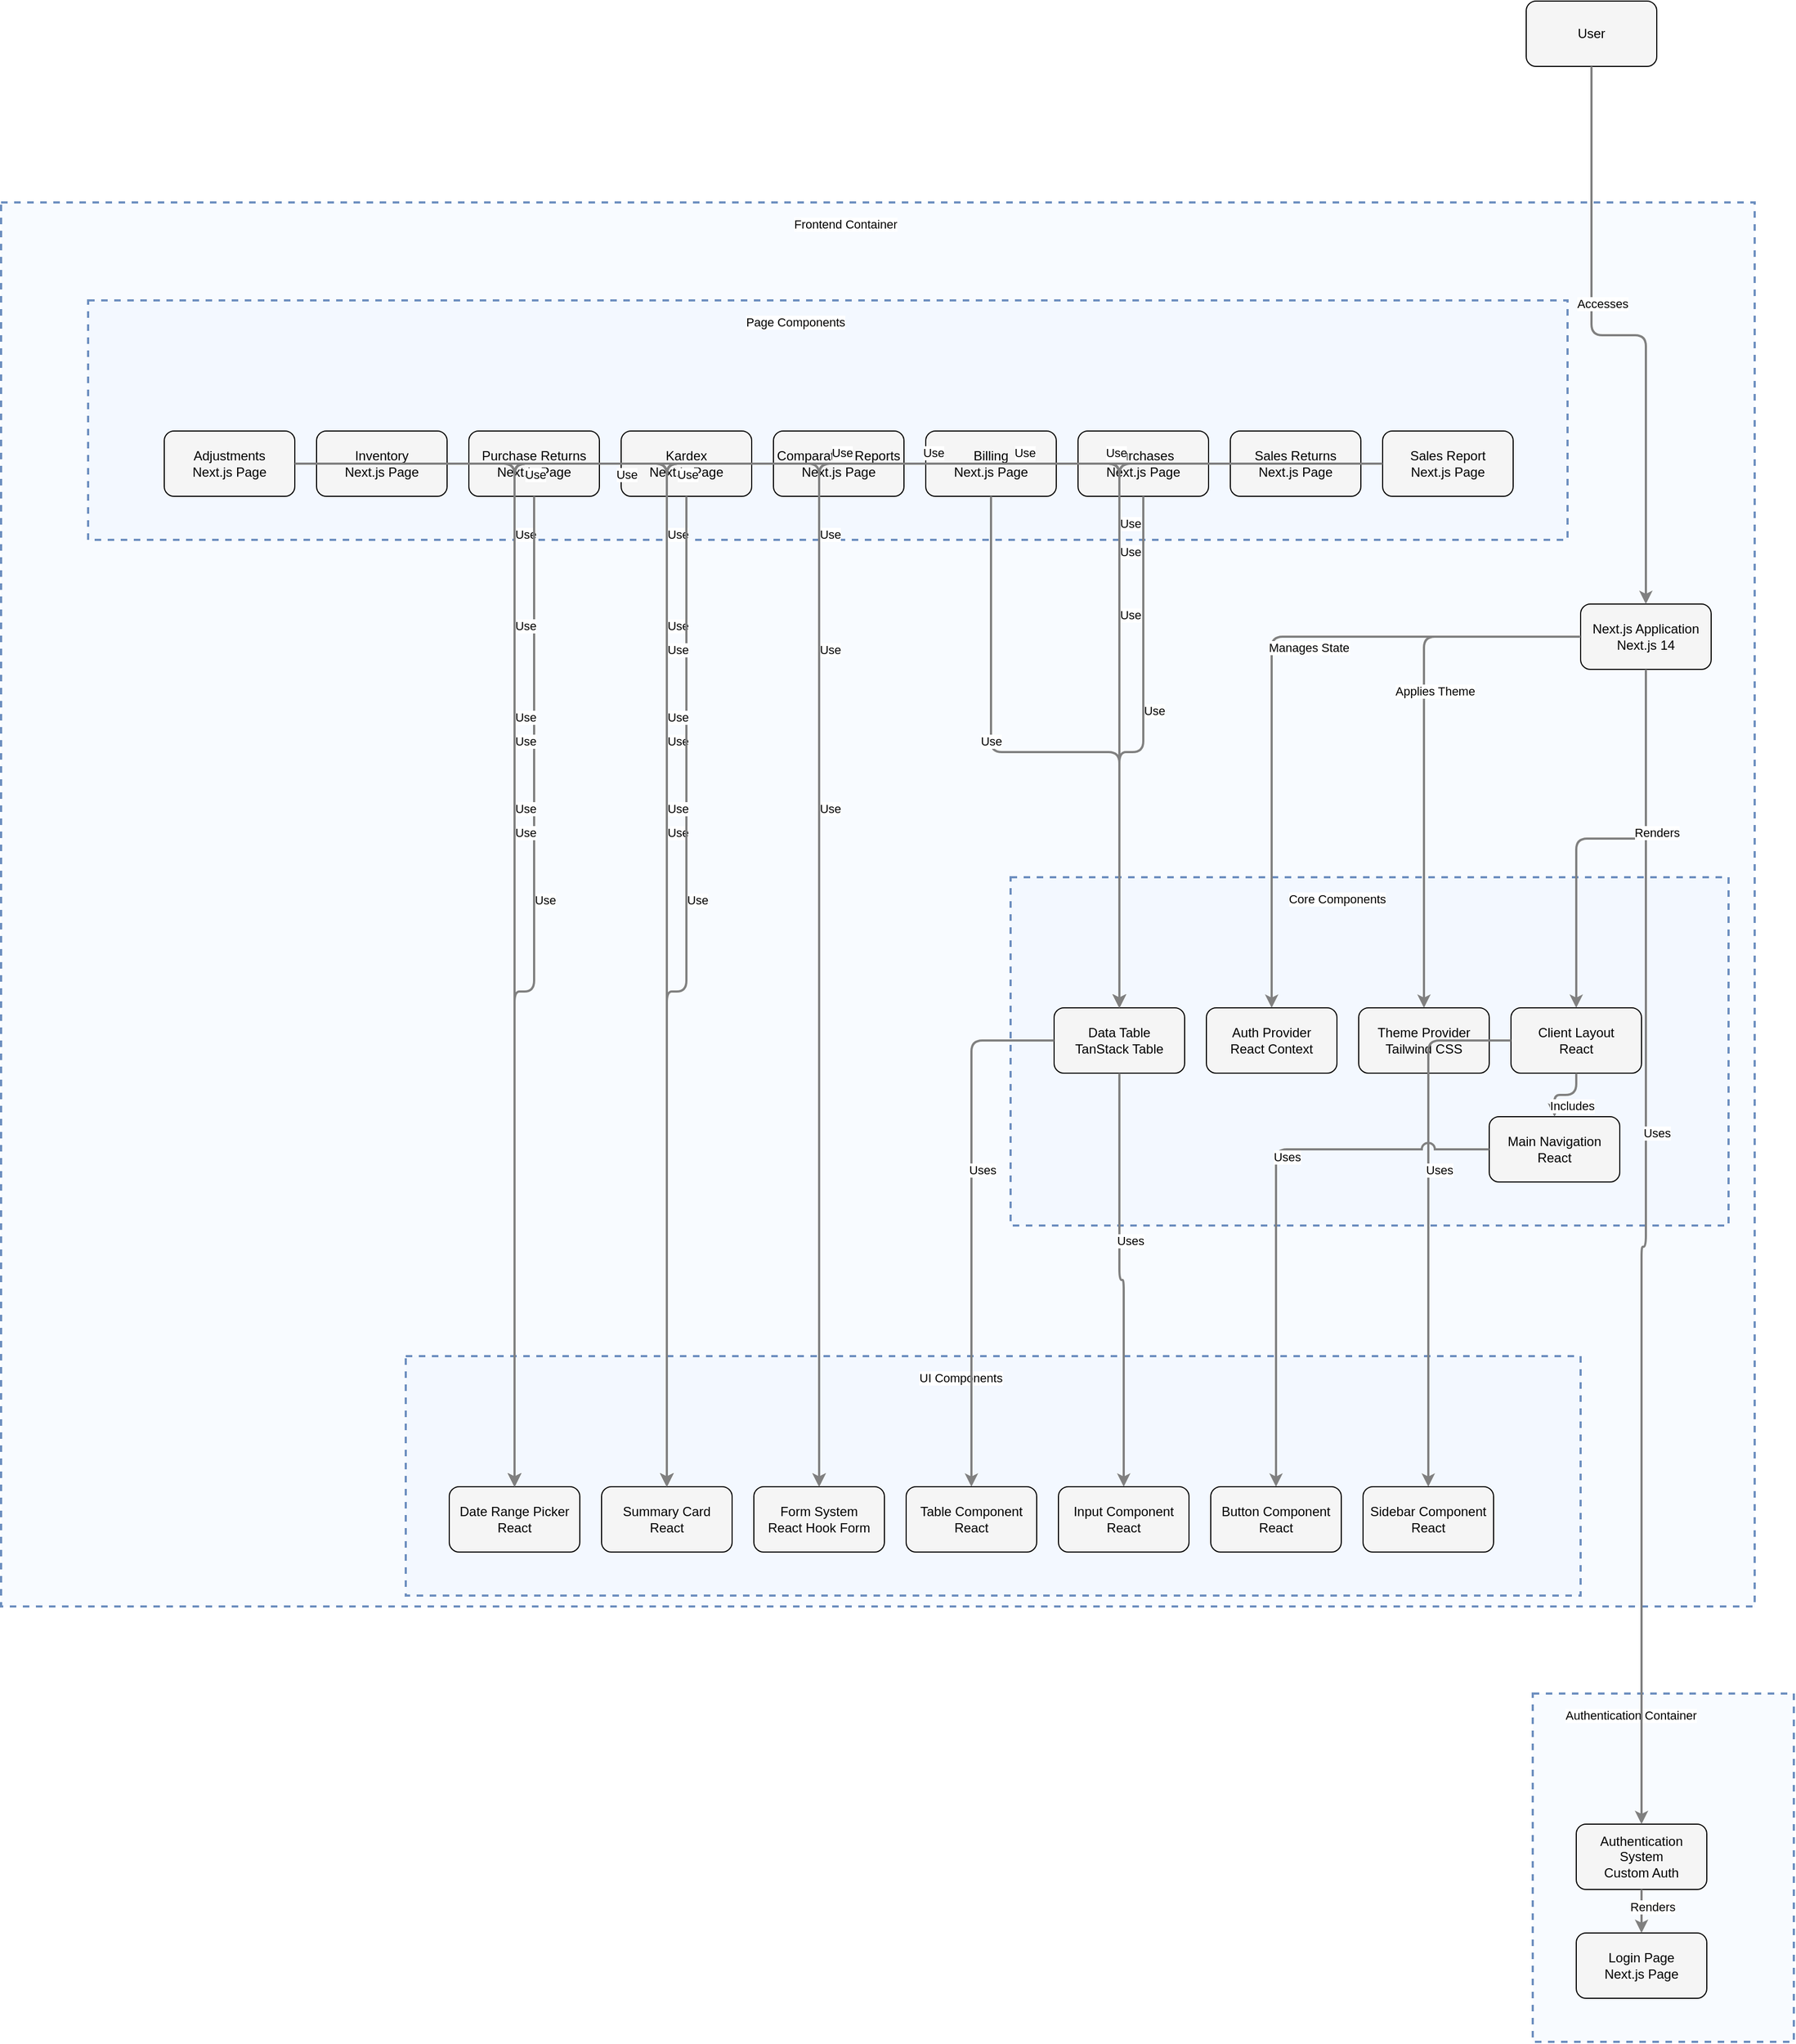 <?xml version="1.0" encoding="UTF-8"?>
      <mxfile version="14.6.5" type="device">
        <diagram id="codeviz-diagram" name="System Diagram">
          <mxGraphModel dx="1000" dy="1000" grid="1" gridSize="10" guides="1" tooltips="1" connect="1" arrows="1" fold="1" page="1" pageScale="1" pageWidth="1169" pageHeight="827" math="0" shadow="0">
            <root>
              <mxCell id="0"/>
              <mxCell id="1" parent="0"/>
              <mxCell id="subGraph2" value="" style="html=1;whiteSpace=wrap;container=1;fillColor=#dae8fc;strokeColor=#6c8ebf;dashed=1;fillOpacity=20;strokeWidth=2;containerType=none;recursiveResize=0;movable=1;resizable=1;autosize=0;dropTarget=0" vertex="1" parent="subGraph3">
                <mxGeometry x="80" y="90" width="1360" height="220" as="geometry"/>
              </mxCell>
              <mxCell id="subGraph2_label" value="Page Components" style="edgeLabel;html=1;align=center;verticalAlign=middle;resizable=0;labelBackgroundColor=white;spacing=5" vertex="1" parent="subGraph3">
                <mxGeometry x="88" y="98" width="1284" height="24" as="geometry"/>
              </mxCell>
<mxCell id="subGraph1" value="" style="html=1;whiteSpace=wrap;container=1;fillColor=#dae8fc;strokeColor=#6c8ebf;dashed=1;fillOpacity=20;strokeWidth=2;containerType=none;recursiveResize=0;movable=1;resizable=1;autosize=0;dropTarget=0" vertex="1" parent="subGraph3">
                <mxGeometry x="372" y="1060" width="1080" height="220" as="geometry"/>
              </mxCell>
              <mxCell id="subGraph1_label" value="UI Components" style="edgeLabel;html=1;align=center;verticalAlign=middle;resizable=0;labelBackgroundColor=white;spacing=5" vertex="1" parent="subGraph3">
                <mxGeometry x="380" y="1068" width="1004" height="24" as="geometry"/>
              </mxCell>
<mxCell id="subGraph0" value="" style="html=1;whiteSpace=wrap;container=1;fillColor=#dae8fc;strokeColor=#6c8ebf;dashed=1;fillOpacity=20;strokeWidth=2;containerType=none;recursiveResize=0;movable=1;resizable=1;autosize=0;dropTarget=0" vertex="1" parent="subGraph3">
                <mxGeometry x="928" y="620" width="660" height="320" as="geometry"/>
              </mxCell>
              <mxCell id="subGraph0_label" value="Core Components" style="edgeLabel;html=1;align=center;verticalAlign=middle;resizable=0;labelBackgroundColor=white;spacing=5" vertex="1" parent="subGraph3">
                <mxGeometry x="936" y="628" width="584" height="24" as="geometry"/>
              </mxCell>
<mxCell id="subGraph4" value="" style="html=1;whiteSpace=wrap;container=1;fillColor=#dae8fc;strokeColor=#6c8ebf;dashed=1;fillOpacity=20;strokeWidth=2;containerType=none;recursiveResize=0;movable=1;resizable=1;autosize=0;dropTarget=0" vertex="1" parent="1">
                <mxGeometry x="1470" y="1567" width="240" height="320" as="geometry"/>
              </mxCell>
              <mxCell id="subGraph4_label" value="Authentication Container" style="edgeLabel;html=1;align=center;verticalAlign=middle;resizable=0;labelBackgroundColor=white;spacing=5" vertex="1" parent="1">
                <mxGeometry x="1478" y="1575" width="164" height="24" as="geometry"/>
              </mxCell>
<mxCell id="subGraph3" value="" style="html=1;whiteSpace=wrap;container=1;fillColor=#dae8fc;strokeColor=#6c8ebf;dashed=1;fillOpacity=20;strokeWidth=2;containerType=none;recursiveResize=0;movable=1;resizable=1;autosize=0;dropTarget=0" vertex="1" parent="1">
                <mxGeometry x="62" y="197" width="1612" height="1290" as="geometry"/>
              </mxCell>
              <mxCell id="subGraph3_label" value="Frontend Container" style="edgeLabel;html=1;align=center;verticalAlign=middle;resizable=0;labelBackgroundColor=white;spacing=5" vertex="1" parent="1">
                <mxGeometry x="70" y="205" width="1536" height="24" as="geometry"/>
              </mxCell>
              <mxCell id="User" value="User" style="rounded=1;whiteSpace=wrap;html=1;fillColor=#f5f5f5" vertex="1" parent="1">
                    <mxGeometry x="1464" y="12" width="120" height="60" as="geometry"/>
                  </mxCell>
<mxCell id="NextApp" value="Next.js Application&lt;br&gt;Next.js 14" style="rounded=1;whiteSpace=wrap;html=1;fillColor=#f5f5f5" vertex="1" parent="subGraph3">
                    <mxGeometry x="1452" y="369" width="120" height="60" as="geometry"/>
                  </mxCell>
<mxCell id="AuthProvider" value="Auth Provider&lt;br&gt;React Context" style="rounded=1;whiteSpace=wrap;html=1;fillColor=#f5f5f5" vertex="1" parent="subGraph0">
                    <mxGeometry x="180" y="120" width="120" height="60" as="geometry"/>
                  </mxCell>
<mxCell id="ThemeProvider" value="Theme Provider&lt;br&gt;Tailwind CSS" style="rounded=1;whiteSpace=wrap;html=1;fillColor=#f5f5f5" vertex="1" parent="subGraph0">
                    <mxGeometry x="320" y="120" width="120" height="60" as="geometry"/>
                  </mxCell>
<mxCell id="ClientLayout" value="Client Layout&lt;br&gt;React" style="rounded=1;whiteSpace=wrap;html=1;fillColor=#f5f5f5" vertex="1" parent="subGraph0">
                    <mxGeometry x="460" y="120" width="120" height="60" as="geometry"/>
                  </mxCell>
<mxCell id="MainNav" value="Main Navigation&lt;br&gt;React" style="rounded=1;whiteSpace=wrap;html=1;fillColor=#f5f5f5" vertex="1" parent="subGraph0">
                    <mxGeometry x="440" y="220" width="120" height="60" as="geometry"/>
                  </mxCell>
<mxCell id="DataTable" value="Data Table&lt;br&gt;TanStack Table" style="rounded=1;whiteSpace=wrap;html=1;fillColor=#f5f5f5" vertex="1" parent="subGraph0">
                    <mxGeometry x="40" y="120" width="120" height="60" as="geometry"/>
                  </mxCell>
<mxCell id="Forms" value="Form System&lt;br&gt;React Hook Form" style="rounded=1;whiteSpace=wrap;html=1;fillColor=#f5f5f5" vertex="1" parent="subGraph1">
                    <mxGeometry x="320" y="120" width="120" height="60" as="geometry"/>
                  </mxCell>
<mxCell id="Table" value="Table Component&lt;br&gt;React" style="rounded=1;whiteSpace=wrap;html=1;fillColor=#f5f5f5" vertex="1" parent="subGraph1">
                    <mxGeometry x="460" y="120" width="120" height="60" as="geometry"/>
                  </mxCell>
<mxCell id="Button" value="Button Component&lt;br&gt;React" style="rounded=1;whiteSpace=wrap;html=1;fillColor=#f5f5f5" vertex="1" parent="subGraph1">
                    <mxGeometry x="740" y="120" width="120" height="60" as="geometry"/>
                  </mxCell>
<mxCell id="Input" value="Input Component&lt;br&gt;React" style="rounded=1;whiteSpace=wrap;html=1;fillColor=#f5f5f5" vertex="1" parent="subGraph1">
                    <mxGeometry x="600" y="120" width="120" height="60" as="geometry"/>
                  </mxCell>
<mxCell id="Sidebar" value="Sidebar Component&lt;br&gt;React" style="rounded=1;whiteSpace=wrap;html=1;fillColor=#f5f5f5" vertex="1" parent="subGraph1">
                    <mxGeometry x="880" y="120" width="120" height="60" as="geometry"/>
                  </mxCell>
<mxCell id="DateRangePicker" value="Date Range Picker&lt;br&gt;React" style="rounded=1;whiteSpace=wrap;html=1;fillColor=#f5f5f5" vertex="1" parent="subGraph1">
                    <mxGeometry x="40" y="120" width="120" height="60" as="geometry"/>
                  </mxCell>
<mxCell id="SummaryCard" value="Summary Card&lt;br&gt;React" style="rounded=1;whiteSpace=wrap;html=1;fillColor=#f5f5f5" vertex="1" parent="subGraph1">
                    <mxGeometry x="180" y="120" width="120" height="60" as="geometry"/>
                  </mxCell>
<mxCell id="SalesReport" value="Sales Report&lt;br&gt;Next.js Page" style="rounded=1;whiteSpace=wrap;html=1;fillColor=#f5f5f5" vertex="1" parent="subGraph2">
                    <mxGeometry x="1190" y="120" width="120" height="60" as="geometry"/>
                  </mxCell>
<mxCell id="SalesReturns" value="Sales Returns&lt;br&gt;Next.js Page" style="rounded=1;whiteSpace=wrap;html=1;fillColor=#f5f5f5" vertex="1" parent="subGraph2">
                    <mxGeometry x="1050" y="120" width="120" height="60" as="geometry"/>
                  </mxCell>
<mxCell id="Purchases" value="Purchases&lt;br&gt;Next.js Page" style="rounded=1;whiteSpace=wrap;html=1;fillColor=#f5f5f5" vertex="1" parent="subGraph2">
                    <mxGeometry x="910" y="120" width="120" height="60" as="geometry"/>
                  </mxCell>
<mxCell id="PurchaseReturns" value="Purchase Returns&lt;br&gt;Next.js Page" style="rounded=1;whiteSpace=wrap;html=1;fillColor=#f5f5f5" vertex="1" parent="subGraph2">
                    <mxGeometry x="350" y="120" width="120" height="60" as="geometry"/>
                  </mxCell>
<mxCell id="Inventory" value="Inventory&lt;br&gt;Next.js Page" style="rounded=1;whiteSpace=wrap;html=1;fillColor=#f5f5f5" vertex="1" parent="subGraph2">
                    <mxGeometry x="210" y="120" width="120" height="60" as="geometry"/>
                  </mxCell>
<mxCell id="Kardex" value="Kardex&lt;br&gt;Next.js Page" style="rounded=1;whiteSpace=wrap;html=1;fillColor=#f5f5f5" vertex="1" parent="subGraph2">
                    <mxGeometry x="490" y="120" width="120" height="60" as="geometry"/>
                  </mxCell>
<mxCell id="Adjustments" value="Adjustments&lt;br&gt;Next.js Page" style="rounded=1;whiteSpace=wrap;html=1;fillColor=#f5f5f5" vertex="1" parent="subGraph2">
                    <mxGeometry x="70" y="120" width="120" height="60" as="geometry"/>
                  </mxCell>
<mxCell id="Billing" value="Billing&lt;br&gt;Next.js Page" style="rounded=1;whiteSpace=wrap;html=1;fillColor=#f5f5f5" vertex="1" parent="subGraph2">
                    <mxGeometry x="770" y="120" width="120" height="60" as="geometry"/>
                  </mxCell>
<mxCell id="Comparative" value="Comparative Reports&lt;br&gt;Next.js Page" style="rounded=1;whiteSpace=wrap;html=1;fillColor=#f5f5f5" vertex="1" parent="subGraph2">
                    <mxGeometry x="630" y="120" width="120" height="60" as="geometry"/>
                  </mxCell>
<mxCell id="AuthSystem" value="Authentication System&lt;br&gt;Custom Auth" style="rounded=1;whiteSpace=wrap;html=1;fillColor=#f5f5f5" vertex="1" parent="subGraph4">
                    <mxGeometry x="40" y="120" width="120" height="60" as="geometry"/>
                  </mxCell>
<mxCell id="LoginPage" value="Login Page&lt;br&gt;Next.js Page" style="rounded=1;whiteSpace=wrap;html=1;fillColor=#f5f5f5" vertex="1" parent="subGraph4">
                    <mxGeometry x="40" y="220" width="120" height="60" as="geometry"/>
                  </mxCell>
              <mxCell id="edge-L_User_NextApp_0" style="edgeStyle=orthogonalEdgeStyle;rounded=1;orthogonalLoop=1;jettySize=auto;html=1;strokeColor=#808080;strokeWidth=2;jumpStyle=arc;jumpSize=10;spacing=15;labelBackgroundColor=white;labelBorderColor=none" edge="1" parent="1" source="User" target="NextApp">
                  <mxGeometry relative="1" as="geometry"/>
                </mxCell>
                <mxCell id="edge-L_User_NextApp_0_label" value="Accesses" style="edgeLabel;html=1;align=center;verticalAlign=middle;resizable=0;points=[];" vertex="1" connectable="0" parent="edge-L_User_NextApp_0">
                  <mxGeometry x="-0.2" y="10" relative="1" as="geometry">
                    <mxPoint as="offset"/>
                  </mxGeometry>
                </mxCell>
<mxCell id="edge-L_NextApp_AuthSystem_1" style="edgeStyle=orthogonalEdgeStyle;rounded=1;orthogonalLoop=1;jettySize=auto;html=1;strokeColor=#808080;strokeWidth=2;jumpStyle=arc;jumpSize=10;spacing=15;labelBackgroundColor=white;labelBorderColor=none" edge="1" parent="1" source="NextApp" target="AuthSystem">
                  <mxGeometry relative="1" as="geometry"/>
                </mxCell>
                <mxCell id="edge-L_NextApp_AuthSystem_1_label" value="Uses" style="edgeLabel;html=1;align=center;verticalAlign=middle;resizable=0;points=[];" vertex="1" connectable="0" parent="edge-L_NextApp_AuthSystem_1">
                  <mxGeometry x="-0.2" y="10" relative="1" as="geometry">
                    <mxPoint as="offset"/>
                  </mxGeometry>
                </mxCell>
<mxCell id="edge-L_AuthSystem_LoginPage_2" style="edgeStyle=orthogonalEdgeStyle;rounded=1;orthogonalLoop=1;jettySize=auto;html=1;strokeColor=#808080;strokeWidth=2;jumpStyle=arc;jumpSize=10;spacing=15;labelBackgroundColor=white;labelBorderColor=none" edge="1" parent="1" source="AuthSystem" target="LoginPage">
                  <mxGeometry relative="1" as="geometry"/>
                </mxCell>
                <mxCell id="edge-L_AuthSystem_LoginPage_2_label" value="Renders" style="edgeLabel;html=1;align=center;verticalAlign=middle;resizable=0;points=[];" vertex="1" connectable="0" parent="edge-L_AuthSystem_LoginPage_2">
                  <mxGeometry x="-0.2" y="10" relative="1" as="geometry">
                    <mxPoint as="offset"/>
                  </mxGeometry>
                </mxCell>
<mxCell id="edge-L_NextApp_AuthProvider_3" style="edgeStyle=orthogonalEdgeStyle;rounded=1;orthogonalLoop=1;jettySize=auto;html=1;strokeColor=#808080;strokeWidth=2;jumpStyle=arc;jumpSize=10;spacing=15;labelBackgroundColor=white;labelBorderColor=none" edge="1" parent="1" source="NextApp" target="AuthProvider">
                  <mxGeometry relative="1" as="geometry"/>
                </mxCell>
                <mxCell id="edge-L_NextApp_AuthProvider_3_label" value="Manages State" style="edgeLabel;html=1;align=center;verticalAlign=middle;resizable=0;points=[];" vertex="1" connectable="0" parent="edge-L_NextApp_AuthProvider_3">
                  <mxGeometry x="-0.2" y="10" relative="1" as="geometry">
                    <mxPoint as="offset"/>
                  </mxGeometry>
                </mxCell>
<mxCell id="edge-L_NextApp_ThemeProvider_4" style="edgeStyle=orthogonalEdgeStyle;rounded=1;orthogonalLoop=1;jettySize=auto;html=1;strokeColor=#808080;strokeWidth=2;jumpStyle=arc;jumpSize=10;spacing=15;labelBackgroundColor=white;labelBorderColor=none" edge="1" parent="1" source="NextApp" target="ThemeProvider">
                  <mxGeometry relative="1" as="geometry"/>
                </mxCell>
                <mxCell id="edge-L_NextApp_ThemeProvider_4_label" value="Applies Theme" style="edgeLabel;html=1;align=center;verticalAlign=middle;resizable=0;points=[];" vertex="1" connectable="0" parent="edge-L_NextApp_ThemeProvider_4">
                  <mxGeometry x="-0.2" y="10" relative="1" as="geometry">
                    <mxPoint as="offset"/>
                  </mxGeometry>
                </mxCell>
<mxCell id="edge-L_NextApp_ClientLayout_5" style="edgeStyle=orthogonalEdgeStyle;rounded=1;orthogonalLoop=1;jettySize=auto;html=1;strokeColor=#808080;strokeWidth=2;jumpStyle=arc;jumpSize=10;spacing=15;labelBackgroundColor=white;labelBorderColor=none" edge="1" parent="1" source="NextApp" target="ClientLayout">
                  <mxGeometry relative="1" as="geometry"/>
                </mxCell>
                <mxCell id="edge-L_NextApp_ClientLayout_5_label" value="Renders" style="edgeLabel;html=1;align=center;verticalAlign=middle;resizable=0;points=[];" vertex="1" connectable="0" parent="edge-L_NextApp_ClientLayout_5">
                  <mxGeometry x="-0.2" y="10" relative="1" as="geometry">
                    <mxPoint as="offset"/>
                  </mxGeometry>
                </mxCell>
<mxCell id="edge-L_ClientLayout_MainNav_6" style="edgeStyle=orthogonalEdgeStyle;rounded=1;orthogonalLoop=1;jettySize=auto;html=1;strokeColor=#808080;strokeWidth=2;jumpStyle=arc;jumpSize=10;spacing=15;labelBackgroundColor=white;labelBorderColor=none" edge="1" parent="1" source="ClientLayout" target="MainNav">
                  <mxGeometry relative="1" as="geometry"/>
                </mxCell>
                <mxCell id="edge-L_ClientLayout_MainNav_6_label" value="Includes" style="edgeLabel;html=1;align=center;verticalAlign=middle;resizable=0;points=[];" vertex="1" connectable="0" parent="edge-L_ClientLayout_MainNav_6">
                  <mxGeometry x="-0.2" y="10" relative="1" as="geometry">
                    <mxPoint as="offset"/>
                  </mxGeometry>
                </mxCell>
<mxCell id="edge-L_ClientLayout_Sidebar_7" style="edgeStyle=orthogonalEdgeStyle;rounded=1;orthogonalLoop=1;jettySize=auto;html=1;strokeColor=#808080;strokeWidth=2;jumpStyle=arc;jumpSize=10;spacing=15;labelBackgroundColor=white;labelBorderColor=none" edge="1" parent="1" source="ClientLayout" target="Sidebar">
                  <mxGeometry relative="1" as="geometry"/>
                </mxCell>
                <mxCell id="edge-L_ClientLayout_Sidebar_7_label" value="Uses" style="edgeLabel;html=1;align=center;verticalAlign=middle;resizable=0;points=[];" vertex="1" connectable="0" parent="edge-L_ClientLayout_Sidebar_7">
                  <mxGeometry x="-0.2" y="10" relative="1" as="geometry">
                    <mxPoint as="offset"/>
                  </mxGeometry>
                </mxCell>
<mxCell id="edge-L_MainNav_Button_8" style="edgeStyle=orthogonalEdgeStyle;rounded=1;orthogonalLoop=1;jettySize=auto;html=1;strokeColor=#808080;strokeWidth=2;jumpStyle=arc;jumpSize=10;spacing=15;labelBackgroundColor=white;labelBorderColor=none" edge="1" parent="1" source="MainNav" target="Button">
                  <mxGeometry relative="1" as="geometry"/>
                </mxCell>
                <mxCell id="edge-L_MainNav_Button_8_label" value="Uses" style="edgeLabel;html=1;align=center;verticalAlign=middle;resizable=0;points=[];" vertex="1" connectable="0" parent="edge-L_MainNav_Button_8">
                  <mxGeometry x="-0.2" y="10" relative="1" as="geometry">
                    <mxPoint as="offset"/>
                  </mxGeometry>
                </mxCell>
<mxCell id="edge-L_DataTable_Table_9" style="edgeStyle=orthogonalEdgeStyle;rounded=1;orthogonalLoop=1;jettySize=auto;html=1;strokeColor=#808080;strokeWidth=2;jumpStyle=arc;jumpSize=10;spacing=15;labelBackgroundColor=white;labelBorderColor=none" edge="1" parent="1" source="DataTable" target="Table">
                  <mxGeometry relative="1" as="geometry"/>
                </mxCell>
                <mxCell id="edge-L_DataTable_Table_9_label" value="Uses" style="edgeLabel;html=1;align=center;verticalAlign=middle;resizable=0;points=[];" vertex="1" connectable="0" parent="edge-L_DataTable_Table_9">
                  <mxGeometry x="-0.2" y="10" relative="1" as="geometry">
                    <mxPoint as="offset"/>
                  </mxGeometry>
                </mxCell>
<mxCell id="edge-L_DataTable_Input_10" style="edgeStyle=orthogonalEdgeStyle;rounded=1;orthogonalLoop=1;jettySize=auto;html=1;strokeColor=#808080;strokeWidth=2;jumpStyle=arc;jumpSize=10;spacing=15;labelBackgroundColor=white;labelBorderColor=none" edge="1" parent="1" source="DataTable" target="Input">
                  <mxGeometry relative="1" as="geometry"/>
                </mxCell>
                <mxCell id="edge-L_DataTable_Input_10_label" value="Uses" style="edgeLabel;html=1;align=center;verticalAlign=middle;resizable=0;points=[];" vertex="1" connectable="0" parent="edge-L_DataTable_Input_10">
                  <mxGeometry x="-0.2" y="10" relative="1" as="geometry">
                    <mxPoint as="offset"/>
                  </mxGeometry>
                </mxCell>
<mxCell id="edge-L_SalesReport_DataTable_11" style="edgeStyle=orthogonalEdgeStyle;rounded=1;orthogonalLoop=1;jettySize=auto;html=1;strokeColor=#808080;strokeWidth=2;jumpStyle=arc;jumpSize=10;spacing=15;labelBackgroundColor=white;labelBorderColor=none" edge="1" parent="1" source="SalesReport" target="DataTable">
                  <mxGeometry relative="1" as="geometry"/>
                </mxCell>
                <mxCell id="edge-L_SalesReport_DataTable_11_label" value="Use" style="edgeLabel;html=1;align=center;verticalAlign=middle;resizable=0;points=[];" vertex="1" connectable="0" parent="edge-L_SalesReport_DataTable_11">
                  <mxGeometry x="-0.2" y="10" relative="1" as="geometry">
                    <mxPoint as="offset"/>
                  </mxGeometry>
                </mxCell>
<mxCell id="edge-L_SalesReturns_DataTable_12" style="edgeStyle=orthogonalEdgeStyle;rounded=1;orthogonalLoop=1;jettySize=auto;html=1;strokeColor=#808080;strokeWidth=2;jumpStyle=arc;jumpSize=10;spacing=15;labelBackgroundColor=white;labelBorderColor=none" edge="1" parent="1" source="SalesReturns" target="DataTable">
                  <mxGeometry relative="1" as="geometry"/>
                </mxCell>
                <mxCell id="edge-L_SalesReturns_DataTable_12_label" value="Use" style="edgeLabel;html=1;align=center;verticalAlign=middle;resizable=0;points=[];" vertex="1" connectable="0" parent="edge-L_SalesReturns_DataTable_12">
                  <mxGeometry x="-0.2" y="10" relative="1" as="geometry">
                    <mxPoint as="offset"/>
                  </mxGeometry>
                </mxCell>
<mxCell id="edge-L_Purchases_DataTable_13" style="edgeStyle=orthogonalEdgeStyle;rounded=1;orthogonalLoop=1;jettySize=auto;html=1;strokeColor=#808080;strokeWidth=2;jumpStyle=arc;jumpSize=10;spacing=15;labelBackgroundColor=white;labelBorderColor=none" edge="1" parent="1" source="Purchases" target="DataTable">
                  <mxGeometry relative="1" as="geometry"/>
                </mxCell>
                <mxCell id="edge-L_Purchases_DataTable_13_label" value="Use" style="edgeLabel;html=1;align=center;verticalAlign=middle;resizable=0;points=[];" vertex="1" connectable="0" parent="edge-L_Purchases_DataTable_13">
                  <mxGeometry x="-0.2" y="10" relative="1" as="geometry">
                    <mxPoint as="offset"/>
                  </mxGeometry>
                </mxCell>
<mxCell id="edge-L_PurchaseReturns_DataTable_14" style="edgeStyle=orthogonalEdgeStyle;rounded=1;orthogonalLoop=1;jettySize=auto;html=1;strokeColor=#808080;strokeWidth=2;jumpStyle=arc;jumpSize=10;spacing=15;labelBackgroundColor=white;labelBorderColor=none" edge="1" parent="1" source="PurchaseReturns" target="DataTable">
                  <mxGeometry relative="1" as="geometry"/>
                </mxCell>
                <mxCell id="edge-L_PurchaseReturns_DataTable_14_label" value="Use" style="edgeLabel;html=1;align=center;verticalAlign=middle;resizable=0;points=[];" vertex="1" connectable="0" parent="edge-L_PurchaseReturns_DataTable_14">
                  <mxGeometry x="-0.2" y="10" relative="1" as="geometry">
                    <mxPoint as="offset"/>
                  </mxGeometry>
                </mxCell>
<mxCell id="edge-L_Inventory_DataTable_15" style="edgeStyle=orthogonalEdgeStyle;rounded=1;orthogonalLoop=1;jettySize=auto;html=1;strokeColor=#808080;strokeWidth=2;jumpStyle=arc;jumpSize=10;spacing=15;labelBackgroundColor=white;labelBorderColor=none" edge="1" parent="1" source="Inventory" target="DataTable">
                  <mxGeometry relative="1" as="geometry"/>
                </mxCell>
                <mxCell id="edge-L_Inventory_DataTable_15_label" value="Use" style="edgeLabel;html=1;align=center;verticalAlign=middle;resizable=0;points=[];" vertex="1" connectable="0" parent="edge-L_Inventory_DataTable_15">
                  <mxGeometry x="-0.2" y="10" relative="1" as="geometry">
                    <mxPoint as="offset"/>
                  </mxGeometry>
                </mxCell>
<mxCell id="edge-L_Kardex_DataTable_16" style="edgeStyle=orthogonalEdgeStyle;rounded=1;orthogonalLoop=1;jettySize=auto;html=1;strokeColor=#808080;strokeWidth=2;jumpStyle=arc;jumpSize=10;spacing=15;labelBackgroundColor=white;labelBorderColor=none" edge="1" parent="1" source="Kardex" target="DataTable">
                  <mxGeometry relative="1" as="geometry"/>
                </mxCell>
                <mxCell id="edge-L_Kardex_DataTable_16_label" value="Use" style="edgeLabel;html=1;align=center;verticalAlign=middle;resizable=0;points=[];" vertex="1" connectable="0" parent="edge-L_Kardex_DataTable_16">
                  <mxGeometry x="-0.2" y="10" relative="1" as="geometry">
                    <mxPoint as="offset"/>
                  </mxGeometry>
                </mxCell>
<mxCell id="edge-L_Adjustments_DataTable_17" style="edgeStyle=orthogonalEdgeStyle;rounded=1;orthogonalLoop=1;jettySize=auto;html=1;strokeColor=#808080;strokeWidth=2;jumpStyle=arc;jumpSize=10;spacing=15;labelBackgroundColor=white;labelBorderColor=none" edge="1" parent="1" source="Adjustments" target="DataTable">
                  <mxGeometry relative="1" as="geometry"/>
                </mxCell>
                <mxCell id="edge-L_Adjustments_DataTable_17_label" value="Use" style="edgeLabel;html=1;align=center;verticalAlign=middle;resizable=0;points=[];" vertex="1" connectable="0" parent="edge-L_Adjustments_DataTable_17">
                  <mxGeometry x="-0.2" y="10" relative="1" as="geometry">
                    <mxPoint as="offset"/>
                  </mxGeometry>
                </mxCell>
<mxCell id="edge-L_Billing_DataTable_18" style="edgeStyle=orthogonalEdgeStyle;rounded=1;orthogonalLoop=1;jettySize=auto;html=1;strokeColor=#808080;strokeWidth=2;jumpStyle=arc;jumpSize=10;spacing=15;labelBackgroundColor=white;labelBorderColor=none" edge="1" parent="1" source="Billing" target="DataTable">
                  <mxGeometry relative="1" as="geometry"/>
                </mxCell>
                <mxCell id="edge-L_Billing_DataTable_18_label" value="Use" style="edgeLabel;html=1;align=center;verticalAlign=middle;resizable=0;points=[];" vertex="1" connectable="0" parent="edge-L_Billing_DataTable_18">
                  <mxGeometry x="-0.2" y="10" relative="1" as="geometry">
                    <mxPoint as="offset"/>
                  </mxGeometry>
                </mxCell>
<mxCell id="edge-L_Comparative_DataTable_19" style="edgeStyle=orthogonalEdgeStyle;rounded=1;orthogonalLoop=1;jettySize=auto;html=1;strokeColor=#808080;strokeWidth=2;jumpStyle=arc;jumpSize=10;spacing=15;labelBackgroundColor=white;labelBorderColor=none" edge="1" parent="1" source="Comparative" target="DataTable">
                  <mxGeometry relative="1" as="geometry"/>
                </mxCell>
                <mxCell id="edge-L_Comparative_DataTable_19_label" value="Use" style="edgeLabel;html=1;align=center;verticalAlign=middle;resizable=0;points=[];" vertex="1" connectable="0" parent="edge-L_Comparative_DataTable_19">
                  <mxGeometry x="-0.2" y="10" relative="1" as="geometry">
                    <mxPoint as="offset"/>
                  </mxGeometry>
                </mxCell>
<mxCell id="edge-L_SalesReport_DateRangePicker_20" style="edgeStyle=orthogonalEdgeStyle;rounded=1;orthogonalLoop=1;jettySize=auto;html=1;strokeColor=#808080;strokeWidth=2;jumpStyle=arc;jumpSize=10;spacing=15;labelBackgroundColor=white;labelBorderColor=none" edge="1" parent="1" source="SalesReport" target="DateRangePicker">
                  <mxGeometry relative="1" as="geometry"/>
                </mxCell>
                <mxCell id="edge-L_SalesReport_DateRangePicker_20_label" value="Use" style="edgeLabel;html=1;align=center;verticalAlign=middle;resizable=0;points=[];" vertex="1" connectable="0" parent="edge-L_SalesReport_DateRangePicker_20">
                  <mxGeometry x="-0.2" y="10" relative="1" as="geometry">
                    <mxPoint as="offset"/>
                  </mxGeometry>
                </mxCell>
<mxCell id="edge-L_SalesReturns_DateRangePicker_21" style="edgeStyle=orthogonalEdgeStyle;rounded=1;orthogonalLoop=1;jettySize=auto;html=1;strokeColor=#808080;strokeWidth=2;jumpStyle=arc;jumpSize=10;spacing=15;labelBackgroundColor=white;labelBorderColor=none" edge="1" parent="1" source="SalesReturns" target="DateRangePicker">
                  <mxGeometry relative="1" as="geometry"/>
                </mxCell>
                <mxCell id="edge-L_SalesReturns_DateRangePicker_21_label" value="Use" style="edgeLabel;html=1;align=center;verticalAlign=middle;resizable=0;points=[];" vertex="1" connectable="0" parent="edge-L_SalesReturns_DateRangePicker_21">
                  <mxGeometry x="-0.2" y="10" relative="1" as="geometry">
                    <mxPoint as="offset"/>
                  </mxGeometry>
                </mxCell>
<mxCell id="edge-L_Purchases_DateRangePicker_22" style="edgeStyle=orthogonalEdgeStyle;rounded=1;orthogonalLoop=1;jettySize=auto;html=1;strokeColor=#808080;strokeWidth=2;jumpStyle=arc;jumpSize=10;spacing=15;labelBackgroundColor=white;labelBorderColor=none" edge="1" parent="1" source="Purchases" target="DateRangePicker">
                  <mxGeometry relative="1" as="geometry"/>
                </mxCell>
                <mxCell id="edge-L_Purchases_DateRangePicker_22_label" value="Use" style="edgeLabel;html=1;align=center;verticalAlign=middle;resizable=0;points=[];" vertex="1" connectable="0" parent="edge-L_Purchases_DateRangePicker_22">
                  <mxGeometry x="-0.2" y="10" relative="1" as="geometry">
                    <mxPoint as="offset"/>
                  </mxGeometry>
                </mxCell>
<mxCell id="edge-L_PurchaseReturns_DateRangePicker_23" style="edgeStyle=orthogonalEdgeStyle;rounded=1;orthogonalLoop=1;jettySize=auto;html=1;strokeColor=#808080;strokeWidth=2;jumpStyle=arc;jumpSize=10;spacing=15;labelBackgroundColor=white;labelBorderColor=none" edge="1" parent="1" source="PurchaseReturns" target="DateRangePicker">
                  <mxGeometry relative="1" as="geometry"/>
                </mxCell>
                <mxCell id="edge-L_PurchaseReturns_DateRangePicker_23_label" value="Use" style="edgeLabel;html=1;align=center;verticalAlign=middle;resizable=0;points=[];" vertex="1" connectable="0" parent="edge-L_PurchaseReturns_DateRangePicker_23">
                  <mxGeometry x="-0.2" y="10" relative="1" as="geometry">
                    <mxPoint as="offset"/>
                  </mxGeometry>
                </mxCell>
<mxCell id="edge-L_Inventory_DateRangePicker_24" style="edgeStyle=orthogonalEdgeStyle;rounded=1;orthogonalLoop=1;jettySize=auto;html=1;strokeColor=#808080;strokeWidth=2;jumpStyle=arc;jumpSize=10;spacing=15;labelBackgroundColor=white;labelBorderColor=none" edge="1" parent="1" source="Inventory" target="DateRangePicker">
                  <mxGeometry relative="1" as="geometry"/>
                </mxCell>
                <mxCell id="edge-L_Inventory_DateRangePicker_24_label" value="Use" style="edgeLabel;html=1;align=center;verticalAlign=middle;resizable=0;points=[];" vertex="1" connectable="0" parent="edge-L_Inventory_DateRangePicker_24">
                  <mxGeometry x="-0.2" y="10" relative="1" as="geometry">
                    <mxPoint as="offset"/>
                  </mxGeometry>
                </mxCell>
<mxCell id="edge-L_Kardex_DateRangePicker_25" style="edgeStyle=orthogonalEdgeStyle;rounded=1;orthogonalLoop=1;jettySize=auto;html=1;strokeColor=#808080;strokeWidth=2;jumpStyle=arc;jumpSize=10;spacing=15;labelBackgroundColor=white;labelBorderColor=none" edge="1" parent="1" source="Kardex" target="DateRangePicker">
                  <mxGeometry relative="1" as="geometry"/>
                </mxCell>
                <mxCell id="edge-L_Kardex_DateRangePicker_25_label" value="Use" style="edgeLabel;html=1;align=center;verticalAlign=middle;resizable=0;points=[];" vertex="1" connectable="0" parent="edge-L_Kardex_DateRangePicker_25">
                  <mxGeometry x="-0.2" y="10" relative="1" as="geometry">
                    <mxPoint as="offset"/>
                  </mxGeometry>
                </mxCell>
<mxCell id="edge-L_Adjustments_DateRangePicker_26" style="edgeStyle=orthogonalEdgeStyle;rounded=1;orthogonalLoop=1;jettySize=auto;html=1;strokeColor=#808080;strokeWidth=2;jumpStyle=arc;jumpSize=10;spacing=15;labelBackgroundColor=white;labelBorderColor=none" edge="1" parent="1" source="Adjustments" target="DateRangePicker">
                  <mxGeometry relative="1" as="geometry"/>
                </mxCell>
                <mxCell id="edge-L_Adjustments_DateRangePicker_26_label" value="Use" style="edgeLabel;html=1;align=center;verticalAlign=middle;resizable=0;points=[];" vertex="1" connectable="0" parent="edge-L_Adjustments_DateRangePicker_26">
                  <mxGeometry x="-0.2" y="10" relative="1" as="geometry">
                    <mxPoint as="offset"/>
                  </mxGeometry>
                </mxCell>
<mxCell id="edge-L_Billing_DateRangePicker_27" style="edgeStyle=orthogonalEdgeStyle;rounded=1;orthogonalLoop=1;jettySize=auto;html=1;strokeColor=#808080;strokeWidth=2;jumpStyle=arc;jumpSize=10;spacing=15;labelBackgroundColor=white;labelBorderColor=none" edge="1" parent="1" source="Billing" target="DateRangePicker">
                  <mxGeometry relative="1" as="geometry"/>
                </mxCell>
                <mxCell id="edge-L_Billing_DateRangePicker_27_label" value="Use" style="edgeLabel;html=1;align=center;verticalAlign=middle;resizable=0;points=[];" vertex="1" connectable="0" parent="edge-L_Billing_DateRangePicker_27">
                  <mxGeometry x="-0.2" y="10" relative="1" as="geometry">
                    <mxPoint as="offset"/>
                  </mxGeometry>
                </mxCell>
<mxCell id="edge-L_Comparative_DateRangePicker_28" style="edgeStyle=orthogonalEdgeStyle;rounded=1;orthogonalLoop=1;jettySize=auto;html=1;strokeColor=#808080;strokeWidth=2;jumpStyle=arc;jumpSize=10;spacing=15;labelBackgroundColor=white;labelBorderColor=none" edge="1" parent="1" source="Comparative" target="DateRangePicker">
                  <mxGeometry relative="1" as="geometry"/>
                </mxCell>
                <mxCell id="edge-L_Comparative_DateRangePicker_28_label" value="Use" style="edgeLabel;html=1;align=center;verticalAlign=middle;resizable=0;points=[];" vertex="1" connectable="0" parent="edge-L_Comparative_DateRangePicker_28">
                  <mxGeometry x="-0.2" y="10" relative="1" as="geometry">
                    <mxPoint as="offset"/>
                  </mxGeometry>
                </mxCell>
<mxCell id="edge-L_SalesReport_SummaryCard_29" style="edgeStyle=orthogonalEdgeStyle;rounded=1;orthogonalLoop=1;jettySize=auto;html=1;strokeColor=#808080;strokeWidth=2;jumpStyle=arc;jumpSize=10;spacing=15;labelBackgroundColor=white;labelBorderColor=none" edge="1" parent="1" source="SalesReport" target="SummaryCard">
                  <mxGeometry relative="1" as="geometry"/>
                </mxCell>
                <mxCell id="edge-L_SalesReport_SummaryCard_29_label" value="Use" style="edgeLabel;html=1;align=center;verticalAlign=middle;resizable=0;points=[];" vertex="1" connectable="0" parent="edge-L_SalesReport_SummaryCard_29">
                  <mxGeometry x="-0.2" y="10" relative="1" as="geometry">
                    <mxPoint as="offset"/>
                  </mxGeometry>
                </mxCell>
<mxCell id="edge-L_SalesReturns_SummaryCard_30" style="edgeStyle=orthogonalEdgeStyle;rounded=1;orthogonalLoop=1;jettySize=auto;html=1;strokeColor=#808080;strokeWidth=2;jumpStyle=arc;jumpSize=10;spacing=15;labelBackgroundColor=white;labelBorderColor=none" edge="1" parent="1" source="SalesReturns" target="SummaryCard">
                  <mxGeometry relative="1" as="geometry"/>
                </mxCell>
                <mxCell id="edge-L_SalesReturns_SummaryCard_30_label" value="Use" style="edgeLabel;html=1;align=center;verticalAlign=middle;resizable=0;points=[];" vertex="1" connectable="0" parent="edge-L_SalesReturns_SummaryCard_30">
                  <mxGeometry x="-0.2" y="10" relative="1" as="geometry">
                    <mxPoint as="offset"/>
                  </mxGeometry>
                </mxCell>
<mxCell id="edge-L_Purchases_SummaryCard_31" style="edgeStyle=orthogonalEdgeStyle;rounded=1;orthogonalLoop=1;jettySize=auto;html=1;strokeColor=#808080;strokeWidth=2;jumpStyle=arc;jumpSize=10;spacing=15;labelBackgroundColor=white;labelBorderColor=none" edge="1" parent="1" source="Purchases" target="SummaryCard">
                  <mxGeometry relative="1" as="geometry"/>
                </mxCell>
                <mxCell id="edge-L_Purchases_SummaryCard_31_label" value="Use" style="edgeLabel;html=1;align=center;verticalAlign=middle;resizable=0;points=[];" vertex="1" connectable="0" parent="edge-L_Purchases_SummaryCard_31">
                  <mxGeometry x="-0.2" y="10" relative="1" as="geometry">
                    <mxPoint as="offset"/>
                  </mxGeometry>
                </mxCell>
<mxCell id="edge-L_PurchaseReturns_SummaryCard_32" style="edgeStyle=orthogonalEdgeStyle;rounded=1;orthogonalLoop=1;jettySize=auto;html=1;strokeColor=#808080;strokeWidth=2;jumpStyle=arc;jumpSize=10;spacing=15;labelBackgroundColor=white;labelBorderColor=none" edge="1" parent="1" source="PurchaseReturns" target="SummaryCard">
                  <mxGeometry relative="1" as="geometry"/>
                </mxCell>
                <mxCell id="edge-L_PurchaseReturns_SummaryCard_32_label" value="Use" style="edgeLabel;html=1;align=center;verticalAlign=middle;resizable=0;points=[];" vertex="1" connectable="0" parent="edge-L_PurchaseReturns_SummaryCard_32">
                  <mxGeometry x="-0.2" y="10" relative="1" as="geometry">
                    <mxPoint as="offset"/>
                  </mxGeometry>
                </mxCell>
<mxCell id="edge-L_Inventory_SummaryCard_33" style="edgeStyle=orthogonalEdgeStyle;rounded=1;orthogonalLoop=1;jettySize=auto;html=1;strokeColor=#808080;strokeWidth=2;jumpStyle=arc;jumpSize=10;spacing=15;labelBackgroundColor=white;labelBorderColor=none" edge="1" parent="1" source="Inventory" target="SummaryCard">
                  <mxGeometry relative="1" as="geometry"/>
                </mxCell>
                <mxCell id="edge-L_Inventory_SummaryCard_33_label" value="Use" style="edgeLabel;html=1;align=center;verticalAlign=middle;resizable=0;points=[];" vertex="1" connectable="0" parent="edge-L_Inventory_SummaryCard_33">
                  <mxGeometry x="-0.2" y="10" relative="1" as="geometry">
                    <mxPoint as="offset"/>
                  </mxGeometry>
                </mxCell>
<mxCell id="edge-L_Kardex_SummaryCard_34" style="edgeStyle=orthogonalEdgeStyle;rounded=1;orthogonalLoop=1;jettySize=auto;html=1;strokeColor=#808080;strokeWidth=2;jumpStyle=arc;jumpSize=10;spacing=15;labelBackgroundColor=white;labelBorderColor=none" edge="1" parent="1" source="Kardex" target="SummaryCard">
                  <mxGeometry relative="1" as="geometry"/>
                </mxCell>
                <mxCell id="edge-L_Kardex_SummaryCard_34_label" value="Use" style="edgeLabel;html=1;align=center;verticalAlign=middle;resizable=0;points=[];" vertex="1" connectable="0" parent="edge-L_Kardex_SummaryCard_34">
                  <mxGeometry x="-0.2" y="10" relative="1" as="geometry">
                    <mxPoint as="offset"/>
                  </mxGeometry>
                </mxCell>
<mxCell id="edge-L_Adjustments_SummaryCard_35" style="edgeStyle=orthogonalEdgeStyle;rounded=1;orthogonalLoop=1;jettySize=auto;html=1;strokeColor=#808080;strokeWidth=2;jumpStyle=arc;jumpSize=10;spacing=15;labelBackgroundColor=white;labelBorderColor=none" edge="1" parent="1" source="Adjustments" target="SummaryCard">
                  <mxGeometry relative="1" as="geometry"/>
                </mxCell>
                <mxCell id="edge-L_Adjustments_SummaryCard_35_label" value="Use" style="edgeLabel;html=1;align=center;verticalAlign=middle;resizable=0;points=[];" vertex="1" connectable="0" parent="edge-L_Adjustments_SummaryCard_35">
                  <mxGeometry x="-0.2" y="10" relative="1" as="geometry">
                    <mxPoint as="offset"/>
                  </mxGeometry>
                </mxCell>
<mxCell id="edge-L_Billing_SummaryCard_36" style="edgeStyle=orthogonalEdgeStyle;rounded=1;orthogonalLoop=1;jettySize=auto;html=1;strokeColor=#808080;strokeWidth=2;jumpStyle=arc;jumpSize=10;spacing=15;labelBackgroundColor=white;labelBorderColor=none" edge="1" parent="1" source="Billing" target="SummaryCard">
                  <mxGeometry relative="1" as="geometry"/>
                </mxCell>
                <mxCell id="edge-L_Billing_SummaryCard_36_label" value="Use" style="edgeLabel;html=1;align=center;verticalAlign=middle;resizable=0;points=[];" vertex="1" connectable="0" parent="edge-L_Billing_SummaryCard_36">
                  <mxGeometry x="-0.2" y="10" relative="1" as="geometry">
                    <mxPoint as="offset"/>
                  </mxGeometry>
                </mxCell>
<mxCell id="edge-L_Comparative_SummaryCard_37" style="edgeStyle=orthogonalEdgeStyle;rounded=1;orthogonalLoop=1;jettySize=auto;html=1;strokeColor=#808080;strokeWidth=2;jumpStyle=arc;jumpSize=10;spacing=15;labelBackgroundColor=white;labelBorderColor=none" edge="1" parent="1" source="Comparative" target="SummaryCard">
                  <mxGeometry relative="1" as="geometry"/>
                </mxCell>
                <mxCell id="edge-L_Comparative_SummaryCard_37_label" value="Use" style="edgeLabel;html=1;align=center;verticalAlign=middle;resizable=0;points=[];" vertex="1" connectable="0" parent="edge-L_Comparative_SummaryCard_37">
                  <mxGeometry x="-0.2" y="10" relative="1" as="geometry">
                    <mxPoint as="offset"/>
                  </mxGeometry>
                </mxCell>
<mxCell id="edge-L_SalesReport_Forms_38" style="edgeStyle=orthogonalEdgeStyle;rounded=1;orthogonalLoop=1;jettySize=auto;html=1;strokeColor=#808080;strokeWidth=2;jumpStyle=arc;jumpSize=10;spacing=15;labelBackgroundColor=white;labelBorderColor=none" edge="1" parent="1" source="SalesReport" target="Forms">
                  <mxGeometry relative="1" as="geometry"/>
                </mxCell>
                <mxCell id="edge-L_SalesReport_Forms_38_label" value="Use" style="edgeLabel;html=1;align=center;verticalAlign=middle;resizable=0;points=[];" vertex="1" connectable="0" parent="edge-L_SalesReport_Forms_38">
                  <mxGeometry x="-0.2" y="10" relative="1" as="geometry">
                    <mxPoint as="offset"/>
                  </mxGeometry>
                </mxCell>
<mxCell id="edge-L_Inventory_Forms_39" style="edgeStyle=orthogonalEdgeStyle;rounded=1;orthogonalLoop=1;jettySize=auto;html=1;strokeColor=#808080;strokeWidth=2;jumpStyle=arc;jumpSize=10;spacing=15;labelBackgroundColor=white;labelBorderColor=none" edge="1" parent="1" source="Inventory" target="Forms">
                  <mxGeometry relative="1" as="geometry"/>
                </mxCell>
                <mxCell id="edge-L_Inventory_Forms_39_label" value="Use" style="edgeLabel;html=1;align=center;verticalAlign=middle;resizable=0;points=[];" vertex="1" connectable="0" parent="edge-L_Inventory_Forms_39">
                  <mxGeometry x="-0.2" y="10" relative="1" as="geometry">
                    <mxPoint as="offset"/>
                  </mxGeometry>
                </mxCell>
<mxCell id="edge-L_Billing_Forms_40" style="edgeStyle=orthogonalEdgeStyle;rounded=1;orthogonalLoop=1;jettySize=auto;html=1;strokeColor=#808080;strokeWidth=2;jumpStyle=arc;jumpSize=10;spacing=15;labelBackgroundColor=white;labelBorderColor=none" edge="1" parent="1" source="Billing" target="Forms">
                  <mxGeometry relative="1" as="geometry"/>
                </mxCell>
                <mxCell id="edge-L_Billing_Forms_40_label" value="Use" style="edgeLabel;html=1;align=center;verticalAlign=middle;resizable=0;points=[];" vertex="1" connectable="0" parent="edge-L_Billing_Forms_40">
                  <mxGeometry x="-0.2" y="10" relative="1" as="geometry">
                    <mxPoint as="offset"/>
                  </mxGeometry>
                </mxCell>
            </root>
          </mxGraphModel>
        </diagram>
      </mxfile>